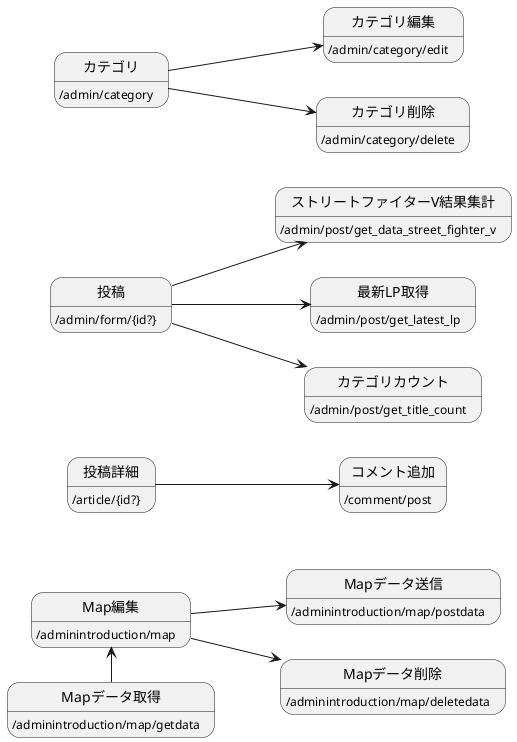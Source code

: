 @startuml

left to right direction

state 投稿詳細 : /article/{id?}
state コメント追加:/comment/post

投稿詳細 --> コメント追加

state 投稿 : /admin/form/{id?}
state ストリートファイターV結果集計 :/admin/post/get_data_street_fighter_v
state 最新LP取得 : /admin/post/get_latest_lp
state カテゴリカウント : /admin/post/get_title_count

投稿 --> ストリートファイターV結果集計
投稿 --> 最新LP取得
投稿 --> カテゴリカウント

state カテゴリ : /admin/category
state カテゴリ編集 :/admin/category/edit
state カテゴリ削除 :/admin/category/delete

カテゴリ --> カテゴリ編集
カテゴリ --> カテゴリ削除

 state Map編集 :/adminintroduction/map
 state Mapデータ取得:/adminintroduction/map/getdata
 state Mapデータ送信:/adminintroduction/map/postdata
 state Mapデータ削除:/adminintroduction/map/deletedata
 
 Map編集 <-- Mapデータ取得
 Map編集 --> Mapデータ送信
 Map編集 --> Mapデータ削除


@enduml